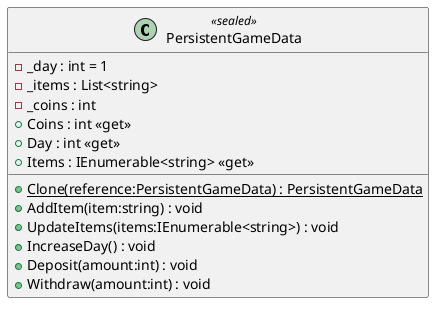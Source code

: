 @startuml
class PersistentGameData <<sealed>> {
    - _day : int = 1
    - _items : List<string>
    - _coins : int
    + {static} Clone(reference:PersistentGameData) : PersistentGameData
    + AddItem(item:string) : void
    + UpdateItems(items:IEnumerable<string>) : void
    + IncreaseDay() : void
    + Deposit(amount:int) : void
    + Withdraw(amount:int) : void
    + Coins : int <<get>>
    + Day : int <<get>>
    + Items : IEnumerable<string> <<get>>
}
@enduml
